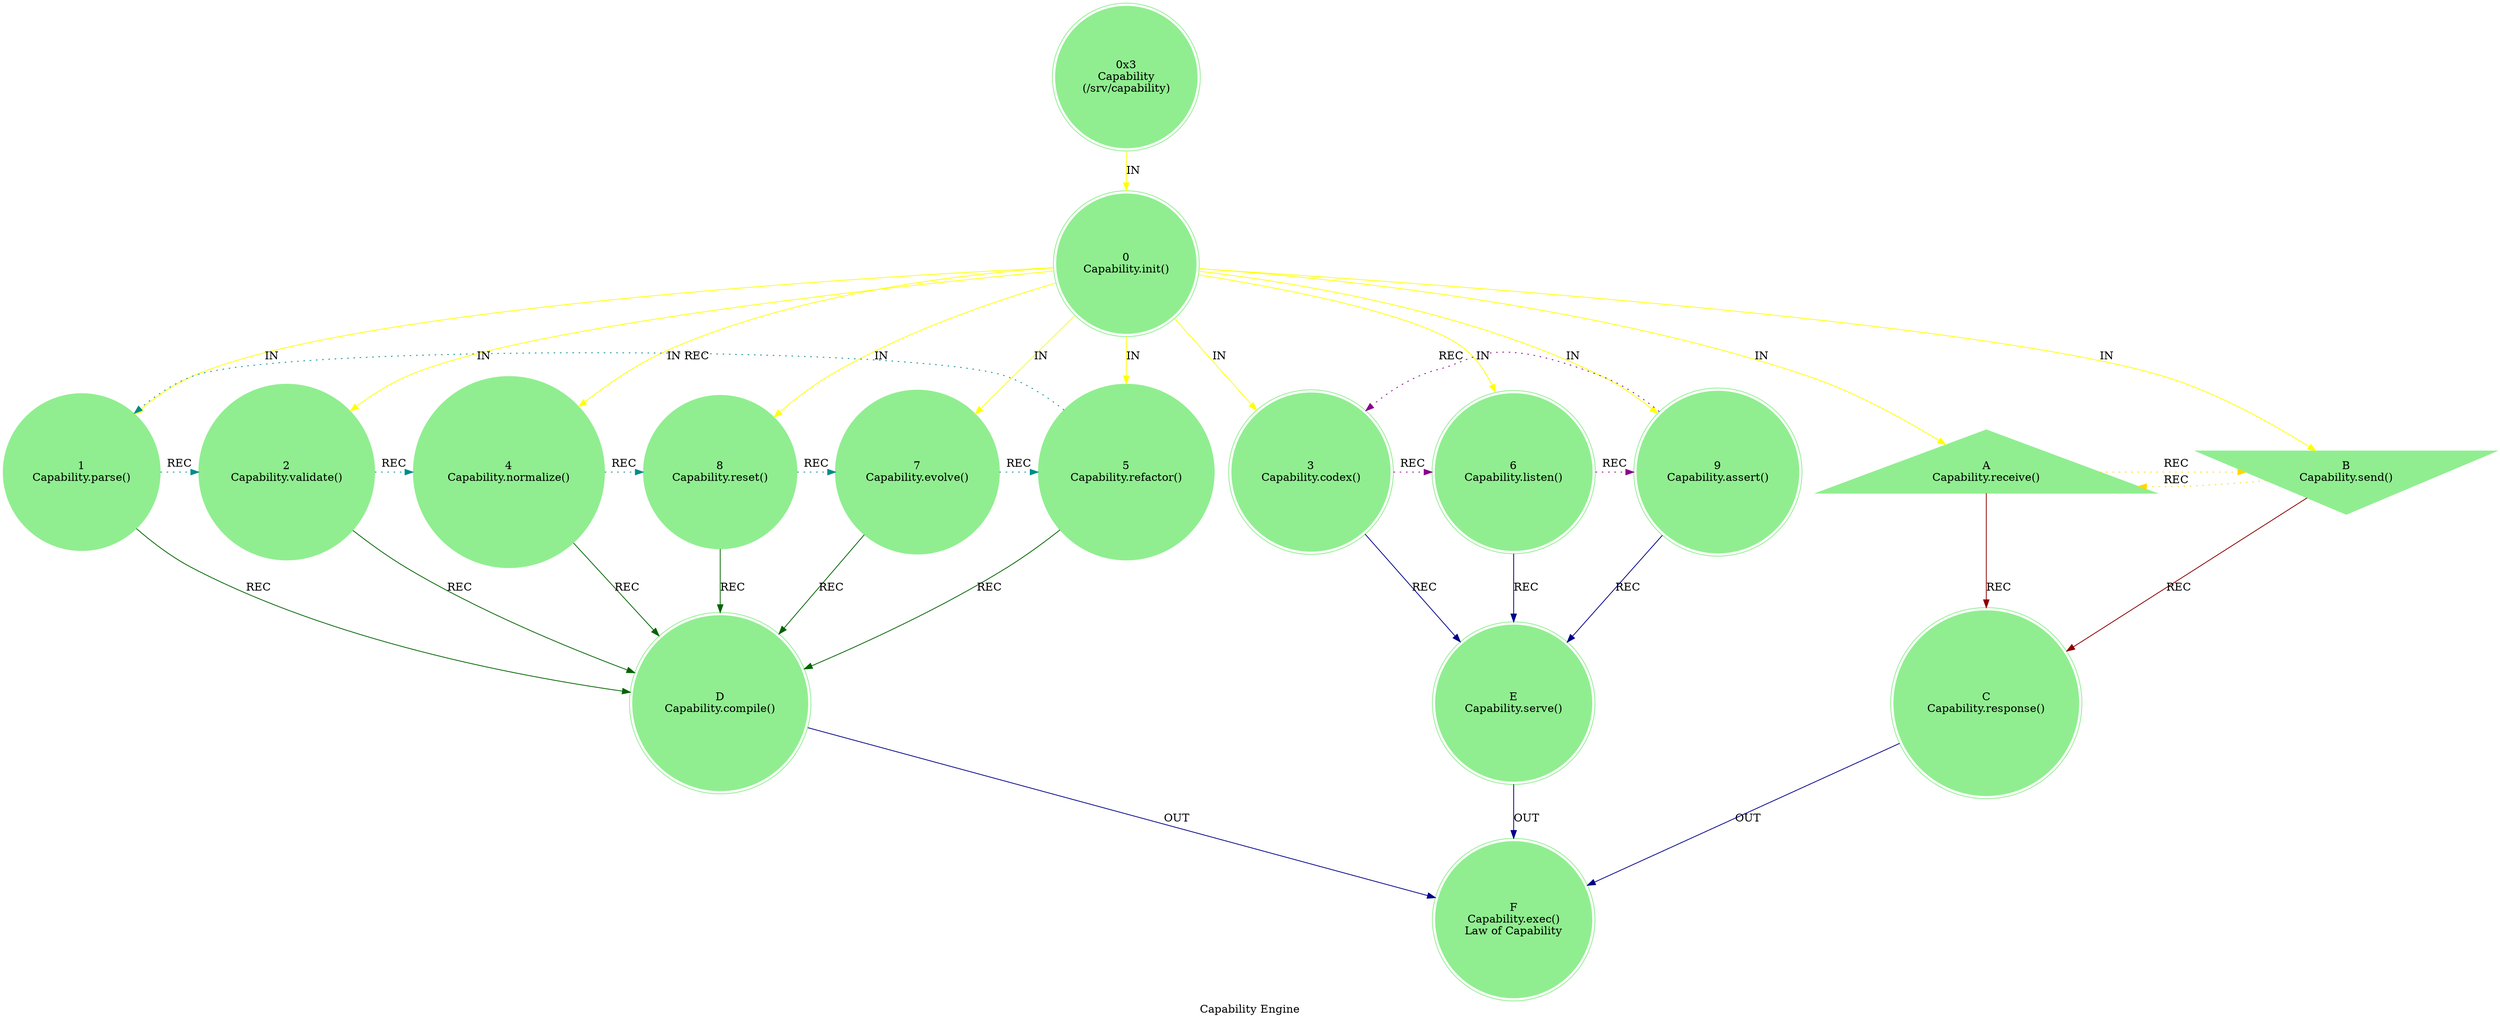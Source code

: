 digraph CapabilityEngine {
    label = "Capability Engine";
    style = filled;
    color = red;
    comment = "";
    node [shape = polygon; sides = 6; style = filled; color = lightgreen;];
    
    spark_3_mythos_t [label = "0x3\nCapability\n(/srv/capability)";shape = doublecircle;];
    
    // r0::meta();r1,r2,r4,r8,r7,r5;r3,r6,r;ra::receive(),rb::send(),rc::dispatch(),rd::commit(),re::serve(),rf::exec()
    spark_0_capability_t [label = "0\nCapability.init()";shape = doublecircle;comment = "Engine Init";];
    spark_1_capability_t [label = "1\nCapability.parse()";shape = circle;comment = "";];
    spark_2_capability_t [label = "2\nCapability.validate()";shape = circle;comment = "";];
    spark_4_capability_t [label = "4\nCapability.normalize()";shape = circle;comment = "";];
    spark_8_capability_t [label = "8\nCapability.reset()";shape = circle;comment = "";];
    spark_7_capability_t [label = "7\nCapability.evolve()";shape = circle;comment = "";];
    spark_5_capability_t [label = "5\nCapability.refactor()";shape = circle;comment = "";];
    spark_3_capability_t [label = "3\nCapability.codex()";shape = doublecircle;comment = "`/sys/codex`";];
    spark_6_capability_t [label = "6\nCapability.listen()";shape = doublecircle;comment = "";];
    spark_9_capability_t [label = "9\nCapability.assert()";shape = doublecircle;comment = "";];
    spark_a_capability_t [label = "A\nCapability.receive()";shape = triangle;comment = "";];
    spark_b_capability_t [label = "B\nCapability.send()";shape = invtriangle;comment = "";];
    spark_c_capability_t [label = "C\nCapability.response()";shape = doublecircle;comment = "";];
    spark_d_capability_t [label = "D\nCapability.compile()";shape = doublecircle;comment = "";];
    spark_e_capability_t [label = "E\nCapability.serve()";shape = doublecircle;comment = "`/sys/capability`";];
    spark_f_capability_t [label = "F\nCapability.exec()\nLaw of Capability";shape = doublecircle;comment = "";];
    
    // IN = Input
    // OUT = Output
    // REC = Recursion
    spark_3_mythos_t -> spark_0_capability_t -> {spark_a_capability_t spark_b_capability_t spark_1_capability_t spark_2_capability_t spark_3_capability_t spark_4_capability_t spark_5_capability_t spark_6_capability_t spark_7_capability_t spark_8_capability_t spark_9_capability_t} [label = "IN"; color = yellow; comment = "";];
    
    {spark_a_capability_t spark_b_capability_t} -> spark_c_capability_t [label = "REC"; color = darkred; comment = "";];
    {spark_1_capability_t spark_2_capability_t spark_4_capability_t spark_8_capability_t spark_7_capability_t spark_5_capability_t} -> spark_d_capability_t [label = "REC"; color = darkgreen; comment = "";];
    {spark_3_capability_t spark_6_capability_t spark_9_capability_t} -> spark_e_capability_t [label = "REC"; color = darkblue; comment = "";];
    
    spark_1_capability_t -> spark_2_capability_t -> spark_4_capability_t -> spark_8_capability_t -> spark_7_capability_t -> spark_5_capability_t -> spark_1_capability_t [label = "REC"; color = darkcyan; comment = ""; style = dotted; constraint = false;];
    spark_3_capability_t -> spark_6_capability_t -> spark_9_capability_t -> spark_3_capability_t [label = "REC"; color = darkmagenta; comment = ""; style = dotted; constraint = false;];
    spark_a_capability_t -> spark_b_capability_t -> spark_a_capability_t [label = "REC"; color = gold; comment = ""; style = dotted; constraint = false;];
    
    {spark_c_capability_t spark_d_capability_t spark_e_capability_t} -> spark_f_capability_t [label = "OUT"; color = darkblue; comment = "";];
}